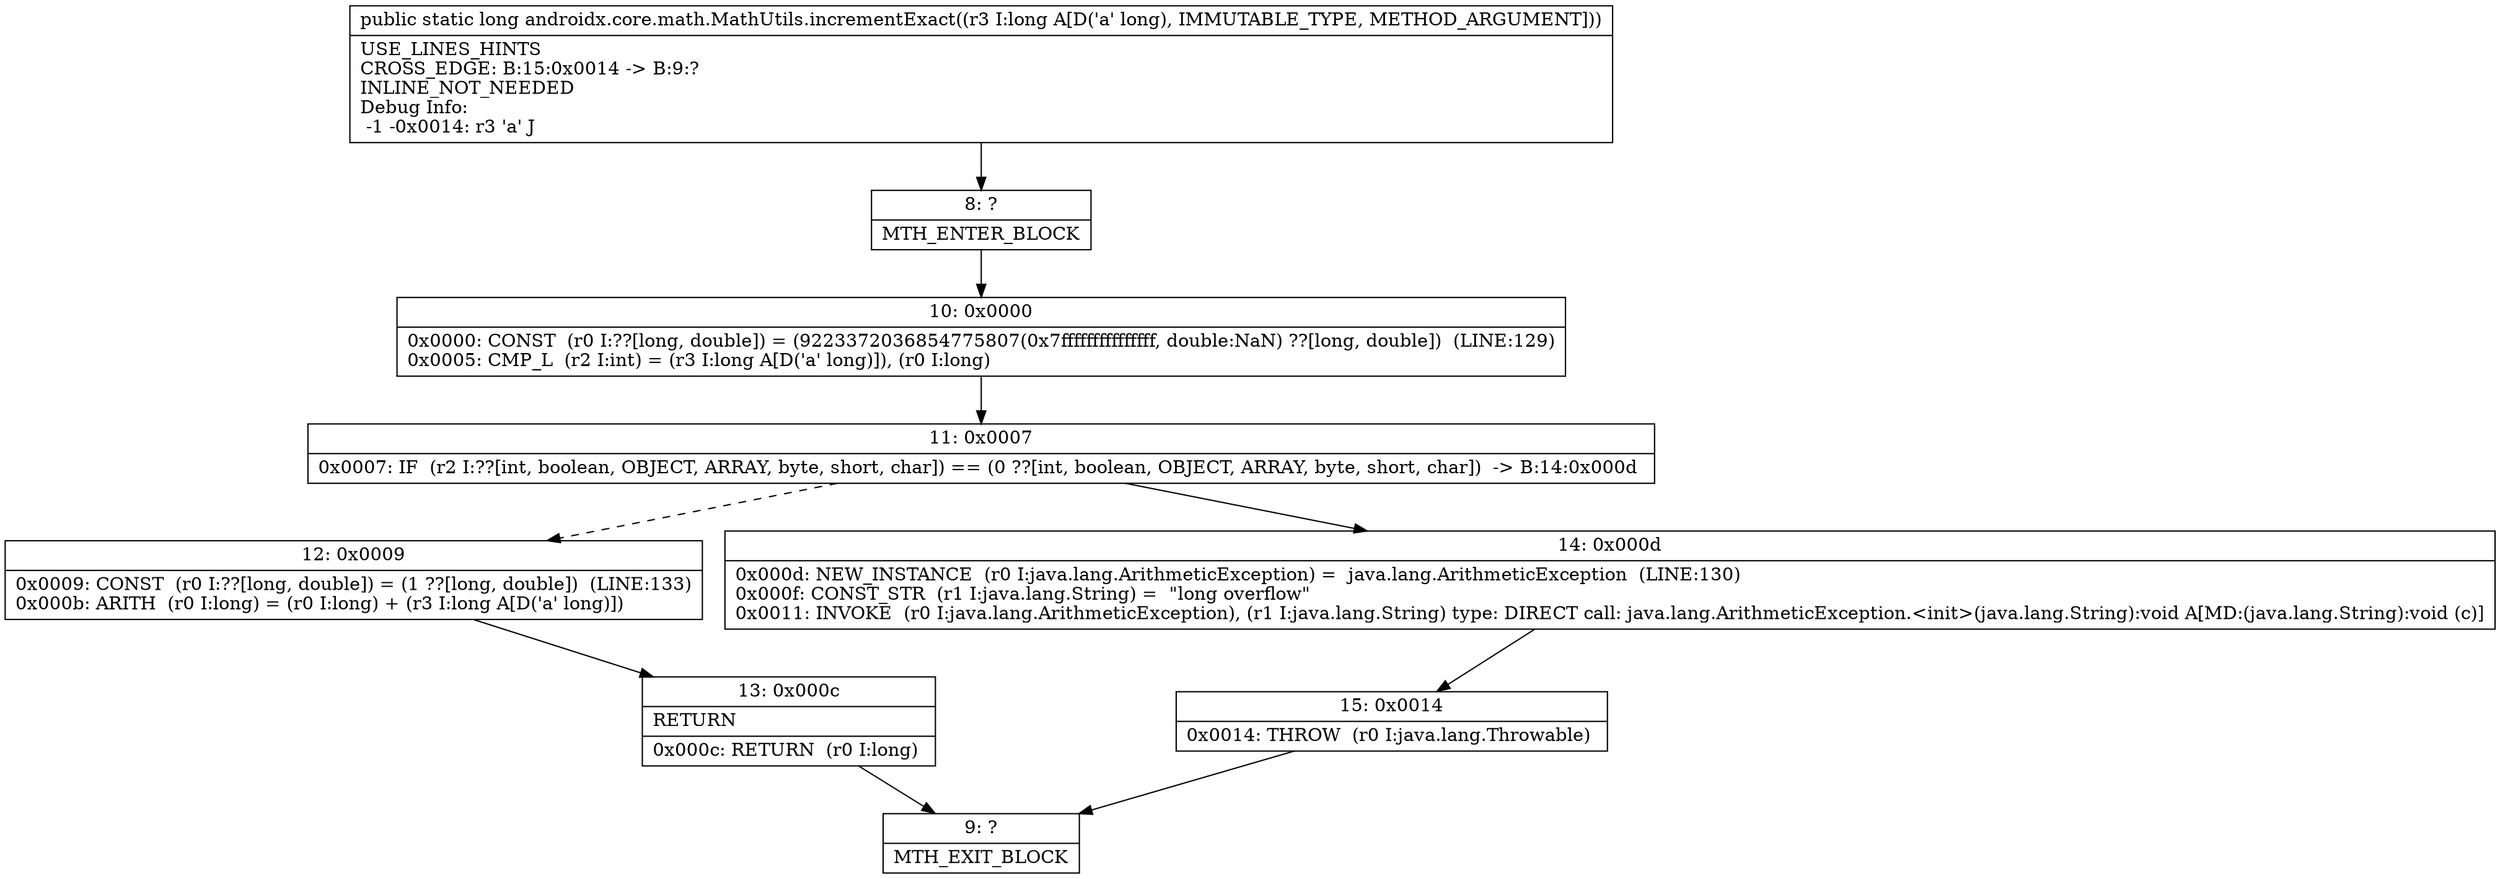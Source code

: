 digraph "CFG forandroidx.core.math.MathUtils.incrementExact(J)J" {
Node_8 [shape=record,label="{8\:\ ?|MTH_ENTER_BLOCK\l}"];
Node_10 [shape=record,label="{10\:\ 0x0000|0x0000: CONST  (r0 I:??[long, double]) = (9223372036854775807(0x7fffffffffffffff, double:NaN) ??[long, double])  (LINE:129)\l0x0005: CMP_L  (r2 I:int) = (r3 I:long A[D('a' long)]), (r0 I:long) \l}"];
Node_11 [shape=record,label="{11\:\ 0x0007|0x0007: IF  (r2 I:??[int, boolean, OBJECT, ARRAY, byte, short, char]) == (0 ??[int, boolean, OBJECT, ARRAY, byte, short, char])  \-\> B:14:0x000d \l}"];
Node_12 [shape=record,label="{12\:\ 0x0009|0x0009: CONST  (r0 I:??[long, double]) = (1 ??[long, double])  (LINE:133)\l0x000b: ARITH  (r0 I:long) = (r0 I:long) + (r3 I:long A[D('a' long)]) \l}"];
Node_13 [shape=record,label="{13\:\ 0x000c|RETURN\l|0x000c: RETURN  (r0 I:long) \l}"];
Node_9 [shape=record,label="{9\:\ ?|MTH_EXIT_BLOCK\l}"];
Node_14 [shape=record,label="{14\:\ 0x000d|0x000d: NEW_INSTANCE  (r0 I:java.lang.ArithmeticException) =  java.lang.ArithmeticException  (LINE:130)\l0x000f: CONST_STR  (r1 I:java.lang.String) =  \"long overflow\" \l0x0011: INVOKE  (r0 I:java.lang.ArithmeticException), (r1 I:java.lang.String) type: DIRECT call: java.lang.ArithmeticException.\<init\>(java.lang.String):void A[MD:(java.lang.String):void (c)]\l}"];
Node_15 [shape=record,label="{15\:\ 0x0014|0x0014: THROW  (r0 I:java.lang.Throwable) \l}"];
MethodNode[shape=record,label="{public static long androidx.core.math.MathUtils.incrementExact((r3 I:long A[D('a' long), IMMUTABLE_TYPE, METHOD_ARGUMENT]))  | USE_LINES_HINTS\lCROSS_EDGE: B:15:0x0014 \-\> B:9:?\lINLINE_NOT_NEEDED\lDebug Info:\l  \-1 \-0x0014: r3 'a' J\l}"];
MethodNode -> Node_8;Node_8 -> Node_10;
Node_10 -> Node_11;
Node_11 -> Node_12[style=dashed];
Node_11 -> Node_14;
Node_12 -> Node_13;
Node_13 -> Node_9;
Node_14 -> Node_15;
Node_15 -> Node_9;
}

